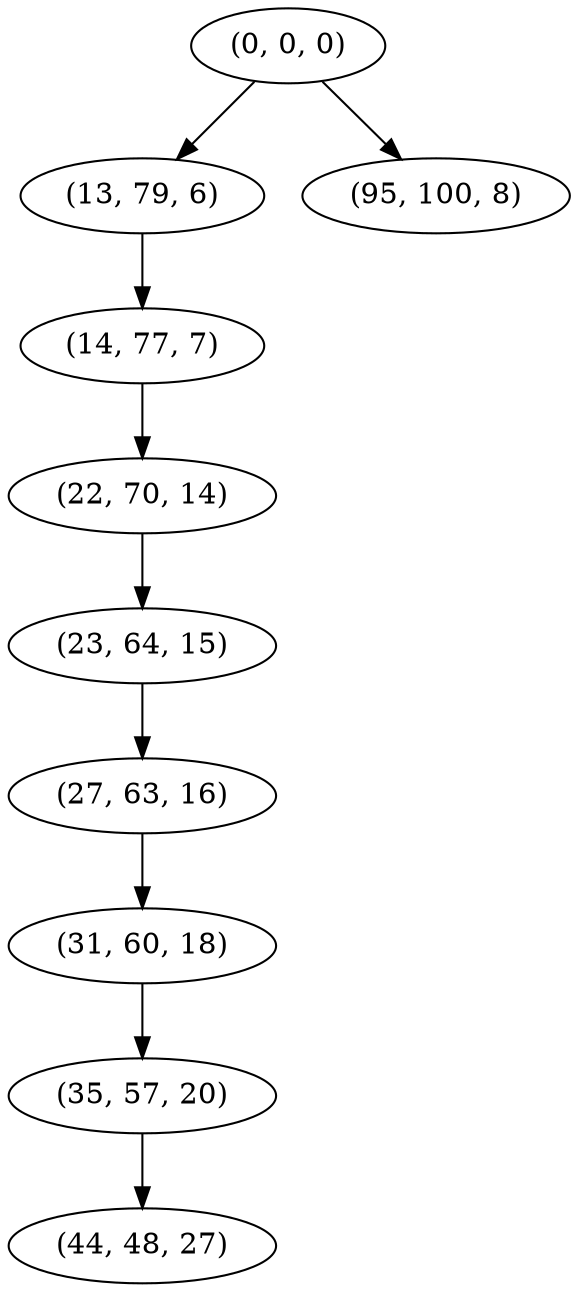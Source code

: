 digraph tree {
    "(0, 0, 0)";
    "(13, 79, 6)";
    "(14, 77, 7)";
    "(22, 70, 14)";
    "(23, 64, 15)";
    "(27, 63, 16)";
    "(31, 60, 18)";
    "(35, 57, 20)";
    "(44, 48, 27)";
    "(95, 100, 8)";
    "(0, 0, 0)" -> "(13, 79, 6)";
    "(0, 0, 0)" -> "(95, 100, 8)";
    "(13, 79, 6)" -> "(14, 77, 7)";
    "(14, 77, 7)" -> "(22, 70, 14)";
    "(22, 70, 14)" -> "(23, 64, 15)";
    "(23, 64, 15)" -> "(27, 63, 16)";
    "(27, 63, 16)" -> "(31, 60, 18)";
    "(31, 60, 18)" -> "(35, 57, 20)";
    "(35, 57, 20)" -> "(44, 48, 27)";
}
